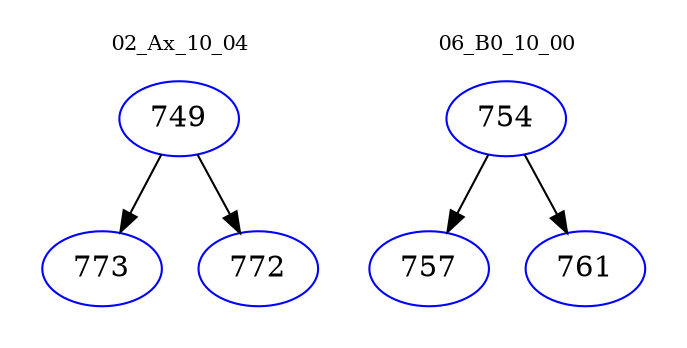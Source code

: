 digraph{
subgraph cluster_0 {
color = white
label = "02_Ax_10_04";
fontsize=10;
T0_749 [label="749", color="blue"]
T0_749 -> T0_773 [color="black"]
T0_773 [label="773", color="blue"]
T0_749 -> T0_772 [color="black"]
T0_772 [label="772", color="blue"]
}
subgraph cluster_1 {
color = white
label = "06_B0_10_00";
fontsize=10;
T1_754 [label="754", color="blue"]
T1_754 -> T1_757 [color="black"]
T1_757 [label="757", color="blue"]
T1_754 -> T1_761 [color="black"]
T1_761 [label="761", color="blue"]
}
}
